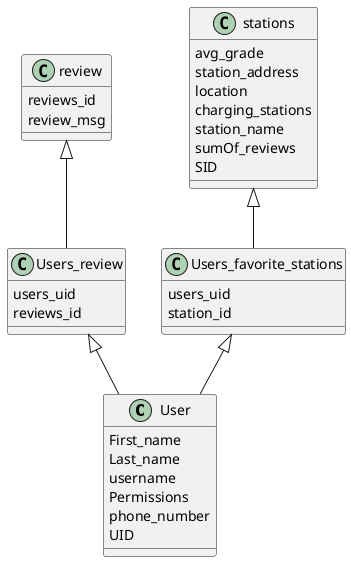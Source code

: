 @startuml
'https://plantuml.com/class-diagram


class User {
First_name
Last_name
username
Permissions
phone_number
UID
}

class review {
reviews_id
review_msg
}
class Users_review{
users_uid
reviews_id
}

review <|-- Users_review
Users_review <|-- User

class stations {
 avg_grade
 station_address
 location
 charging_stations
 station_name
 sumOf_reviews
 SID
}
class Users_favorite_stations{
users_uid
station_id
}

stations <|-- Users_favorite_stations
Users_favorite_stations <|-- User
@enduml
